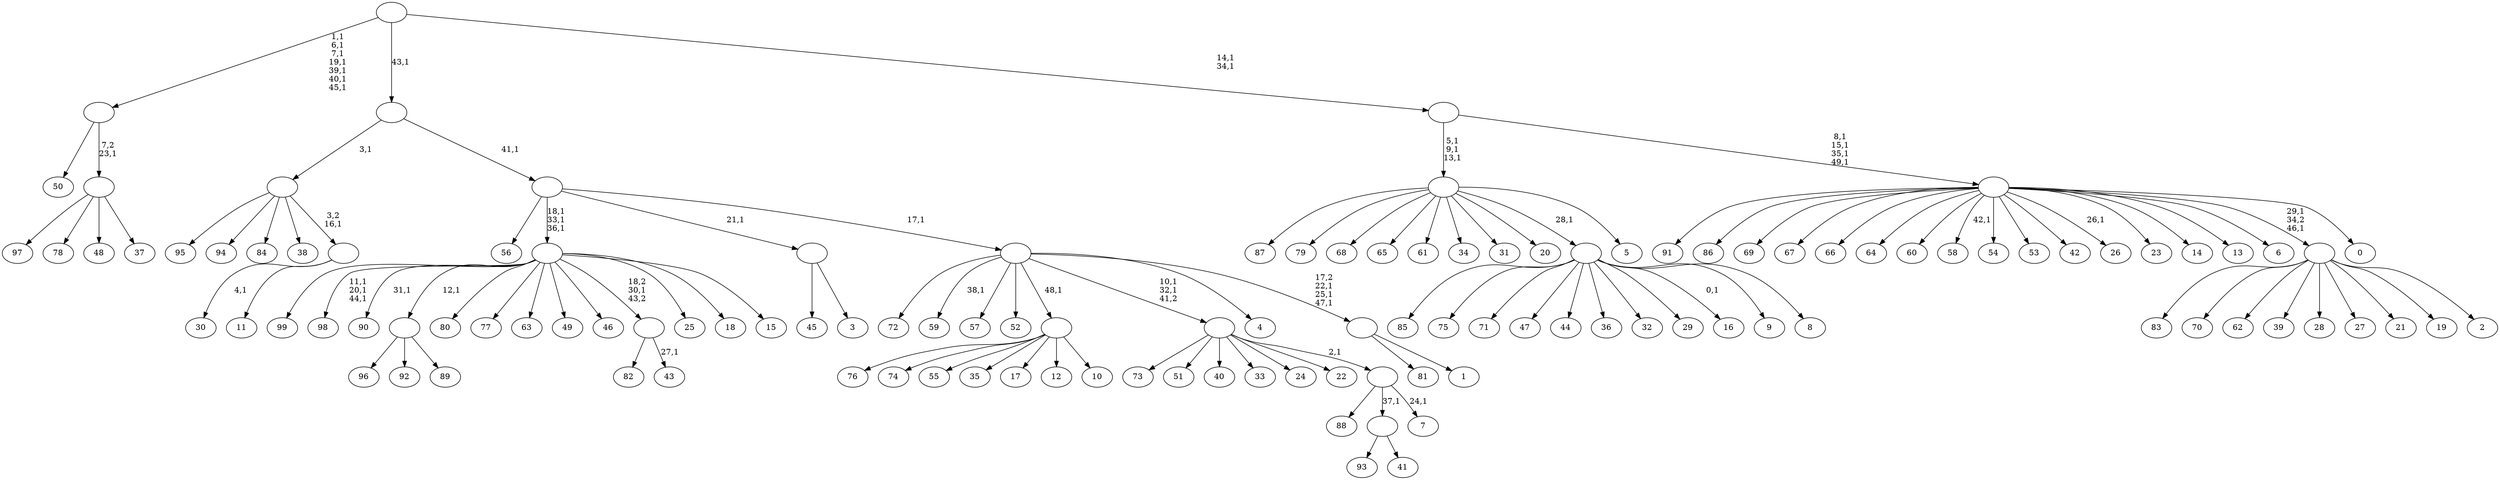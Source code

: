 digraph T {
	150 [label="99"]
	149 [label="98"]
	145 [label="97"]
	144 [label="96"]
	143 [label="95"]
	142 [label="94"]
	141 [label="93"]
	140 [label="92"]
	139 [label="91"]
	138 [label="90"]
	136 [label="89"]
	135 [label=""]
	134 [label="88"]
	133 [label="87"]
	132 [label="86"]
	131 [label="85"]
	130 [label="84"]
	129 [label="83"]
	128 [label="82"]
	127 [label="81"]
	126 [label="80"]
	125 [label="79"]
	124 [label="78"]
	123 [label="77"]
	122 [label="76"]
	121 [label="75"]
	120 [label="74"]
	119 [label="73"]
	118 [label="72"]
	117 [label="71"]
	116 [label="70"]
	115 [label="69"]
	114 [label="68"]
	113 [label="67"]
	112 [label="66"]
	111 [label="65"]
	110 [label="64"]
	109 [label="63"]
	108 [label="62"]
	107 [label="61"]
	106 [label="60"]
	105 [label="59"]
	103 [label="58"]
	101 [label="57"]
	100 [label="56"]
	99 [label="55"]
	98 [label="54"]
	97 [label="53"]
	96 [label="52"]
	95 [label="51"]
	94 [label="50"]
	93 [label="49"]
	92 [label="48"]
	91 [label="47"]
	90 [label="46"]
	89 [label="45"]
	88 [label="44"]
	87 [label="43"]
	85 [label=""]
	84 [label="42"]
	83 [label="41"]
	82 [label=""]
	81 [label="40"]
	80 [label="39"]
	79 [label="38"]
	78 [label="37"]
	77 [label=""]
	76 [label=""]
	69 [label="36"]
	68 [label="35"]
	67 [label="34"]
	66 [label="33"]
	65 [label="32"]
	64 [label="31"]
	63 [label="30"]
	61 [label="29"]
	60 [label="28"]
	59 [label="27"]
	58 [label="26"]
	56 [label="25"]
	55 [label="24"]
	54 [label="23"]
	53 [label="22"]
	52 [label="21"]
	51 [label="20"]
	50 [label="19"]
	49 [label="18"]
	48 [label="17"]
	47 [label="16"]
	45 [label="15"]
	44 [label=""]
	41 [label="14"]
	40 [label="13"]
	39 [label="12"]
	38 [label="11"]
	37 [label=""]
	36 [label=""]
	35 [label="10"]
	34 [label=""]
	33 [label="9"]
	32 [label="8"]
	31 [label=""]
	30 [label="7"]
	28 [label=""]
	27 [label=""]
	25 [label="6"]
	24 [label="5"]
	23 [label=""]
	20 [label="4"]
	19 [label="3"]
	18 [label=""]
	17 [label="2"]
	16 [label=""]
	14 [label="1"]
	13 [label=""]
	10 [label=""]
	9 [label=""]
	8 [label=""]
	7 [label="0"]
	6 [label=""]
	2 [label=""]
	0 [label=""]
	135 -> 144 [label=""]
	135 -> 140 [label=""]
	135 -> 136 [label=""]
	85 -> 87 [label="27,1"]
	85 -> 128 [label=""]
	82 -> 141 [label=""]
	82 -> 83 [label=""]
	77 -> 145 [label=""]
	77 -> 124 [label=""]
	77 -> 92 [label=""]
	77 -> 78 [label=""]
	76 -> 94 [label=""]
	76 -> 77 [label="7,2\n23,1"]
	44 -> 138 [label="31,1"]
	44 -> 149 [label="11,1\n20,1\n44,1"]
	44 -> 150 [label=""]
	44 -> 135 [label="12,1"]
	44 -> 126 [label=""]
	44 -> 123 [label=""]
	44 -> 109 [label=""]
	44 -> 93 [label=""]
	44 -> 90 [label=""]
	44 -> 85 [label="18,2\n30,1\n43,2"]
	44 -> 56 [label=""]
	44 -> 49 [label=""]
	44 -> 45 [label=""]
	37 -> 63 [label="4,1"]
	37 -> 38 [label=""]
	36 -> 143 [label=""]
	36 -> 142 [label=""]
	36 -> 130 [label=""]
	36 -> 79 [label=""]
	36 -> 37 [label="3,2\n16,1"]
	34 -> 122 [label=""]
	34 -> 120 [label=""]
	34 -> 99 [label=""]
	34 -> 68 [label=""]
	34 -> 48 [label=""]
	34 -> 39 [label=""]
	34 -> 35 [label=""]
	31 -> 47 [label="0,1"]
	31 -> 131 [label=""]
	31 -> 121 [label=""]
	31 -> 117 [label=""]
	31 -> 91 [label=""]
	31 -> 88 [label=""]
	31 -> 69 [label=""]
	31 -> 65 [label=""]
	31 -> 61 [label=""]
	31 -> 33 [label=""]
	31 -> 32 [label=""]
	28 -> 30 [label="24,1"]
	28 -> 134 [label=""]
	28 -> 82 [label="37,1"]
	27 -> 119 [label=""]
	27 -> 95 [label=""]
	27 -> 81 [label=""]
	27 -> 66 [label=""]
	27 -> 55 [label=""]
	27 -> 53 [label=""]
	27 -> 28 [label="2,1"]
	23 -> 133 [label=""]
	23 -> 125 [label=""]
	23 -> 114 [label=""]
	23 -> 111 [label=""]
	23 -> 107 [label=""]
	23 -> 67 [label=""]
	23 -> 64 [label=""]
	23 -> 51 [label=""]
	23 -> 31 [label="28,1"]
	23 -> 24 [label=""]
	18 -> 89 [label=""]
	18 -> 19 [label=""]
	16 -> 129 [label=""]
	16 -> 116 [label=""]
	16 -> 108 [label=""]
	16 -> 80 [label=""]
	16 -> 60 [label=""]
	16 -> 59 [label=""]
	16 -> 52 [label=""]
	16 -> 50 [label=""]
	16 -> 17 [label=""]
	13 -> 127 [label=""]
	13 -> 14 [label=""]
	10 -> 13 [label="17,2\n22,1\n25,1\n47,1"]
	10 -> 27 [label="10,1\n32,1\n41,2"]
	10 -> 105 [label="38,1"]
	10 -> 118 [label=""]
	10 -> 101 [label=""]
	10 -> 96 [label=""]
	10 -> 34 [label="48,1"]
	10 -> 20 [label=""]
	9 -> 44 [label="18,1\n33,1\n36,1"]
	9 -> 100 [label=""]
	9 -> 18 [label="21,1"]
	9 -> 10 [label="17,1"]
	8 -> 36 [label="3,1"]
	8 -> 9 [label="41,1"]
	6 -> 16 [label="29,1\n34,2\n46,1"]
	6 -> 58 [label="26,1"]
	6 -> 103 [label="42,1"]
	6 -> 139 [label=""]
	6 -> 132 [label=""]
	6 -> 115 [label=""]
	6 -> 113 [label=""]
	6 -> 112 [label=""]
	6 -> 110 [label=""]
	6 -> 106 [label=""]
	6 -> 98 [label=""]
	6 -> 97 [label=""]
	6 -> 84 [label=""]
	6 -> 54 [label=""]
	6 -> 41 [label=""]
	6 -> 40 [label=""]
	6 -> 25 [label=""]
	6 -> 7 [label=""]
	2 -> 6 [label="8,1\n15,1\n35,1\n49,1"]
	2 -> 23 [label="5,1\n9,1\n13,1"]
	0 -> 2 [label="14,1\n34,1"]
	0 -> 76 [label="1,1\n6,1\n7,1\n19,1\n39,1\n40,1\n45,1"]
	0 -> 8 [label="43,1"]
}
